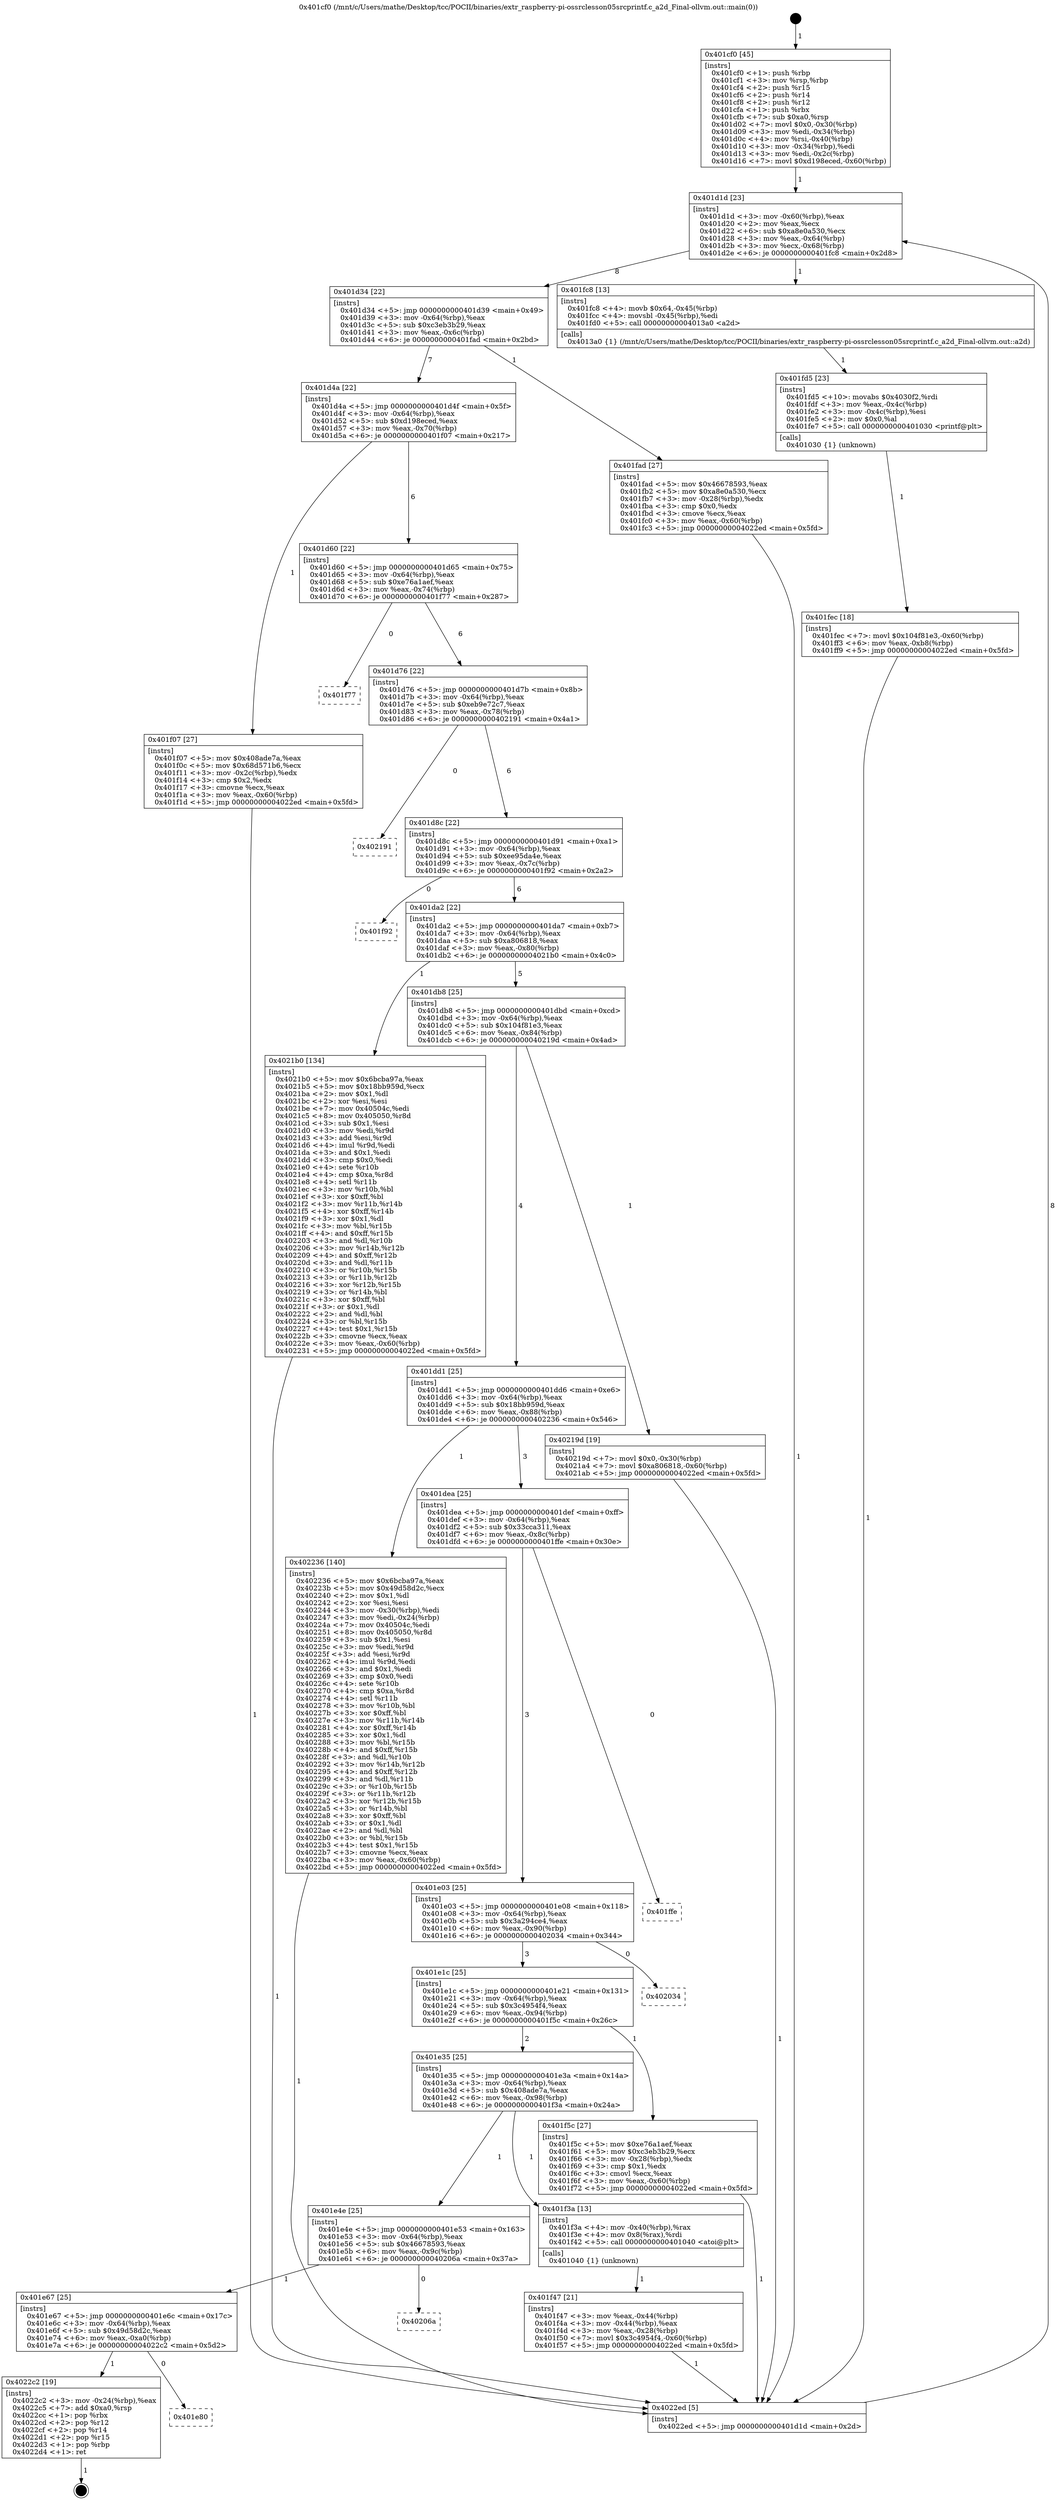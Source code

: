 digraph "0x401cf0" {
  label = "0x401cf0 (/mnt/c/Users/mathe/Desktop/tcc/POCII/binaries/extr_raspberry-pi-ossrclesson05srcprintf.c_a2d_Final-ollvm.out::main(0))"
  labelloc = "t"
  node[shape=record]

  Entry [label="",width=0.3,height=0.3,shape=circle,fillcolor=black,style=filled]
  "0x401d1d" [label="{
     0x401d1d [23]\l
     | [instrs]\l
     &nbsp;&nbsp;0x401d1d \<+3\>: mov -0x60(%rbp),%eax\l
     &nbsp;&nbsp;0x401d20 \<+2\>: mov %eax,%ecx\l
     &nbsp;&nbsp;0x401d22 \<+6\>: sub $0xa8e0a530,%ecx\l
     &nbsp;&nbsp;0x401d28 \<+3\>: mov %eax,-0x64(%rbp)\l
     &nbsp;&nbsp;0x401d2b \<+3\>: mov %ecx,-0x68(%rbp)\l
     &nbsp;&nbsp;0x401d2e \<+6\>: je 0000000000401fc8 \<main+0x2d8\>\l
  }"]
  "0x401fc8" [label="{
     0x401fc8 [13]\l
     | [instrs]\l
     &nbsp;&nbsp;0x401fc8 \<+4\>: movb $0x64,-0x45(%rbp)\l
     &nbsp;&nbsp;0x401fcc \<+4\>: movsbl -0x45(%rbp),%edi\l
     &nbsp;&nbsp;0x401fd0 \<+5\>: call 00000000004013a0 \<a2d\>\l
     | [calls]\l
     &nbsp;&nbsp;0x4013a0 \{1\} (/mnt/c/Users/mathe/Desktop/tcc/POCII/binaries/extr_raspberry-pi-ossrclesson05srcprintf.c_a2d_Final-ollvm.out::a2d)\l
  }"]
  "0x401d34" [label="{
     0x401d34 [22]\l
     | [instrs]\l
     &nbsp;&nbsp;0x401d34 \<+5\>: jmp 0000000000401d39 \<main+0x49\>\l
     &nbsp;&nbsp;0x401d39 \<+3\>: mov -0x64(%rbp),%eax\l
     &nbsp;&nbsp;0x401d3c \<+5\>: sub $0xc3eb3b29,%eax\l
     &nbsp;&nbsp;0x401d41 \<+3\>: mov %eax,-0x6c(%rbp)\l
     &nbsp;&nbsp;0x401d44 \<+6\>: je 0000000000401fad \<main+0x2bd\>\l
  }"]
  Exit [label="",width=0.3,height=0.3,shape=circle,fillcolor=black,style=filled,peripheries=2]
  "0x401fad" [label="{
     0x401fad [27]\l
     | [instrs]\l
     &nbsp;&nbsp;0x401fad \<+5\>: mov $0x46678593,%eax\l
     &nbsp;&nbsp;0x401fb2 \<+5\>: mov $0xa8e0a530,%ecx\l
     &nbsp;&nbsp;0x401fb7 \<+3\>: mov -0x28(%rbp),%edx\l
     &nbsp;&nbsp;0x401fba \<+3\>: cmp $0x0,%edx\l
     &nbsp;&nbsp;0x401fbd \<+3\>: cmove %ecx,%eax\l
     &nbsp;&nbsp;0x401fc0 \<+3\>: mov %eax,-0x60(%rbp)\l
     &nbsp;&nbsp;0x401fc3 \<+5\>: jmp 00000000004022ed \<main+0x5fd\>\l
  }"]
  "0x401d4a" [label="{
     0x401d4a [22]\l
     | [instrs]\l
     &nbsp;&nbsp;0x401d4a \<+5\>: jmp 0000000000401d4f \<main+0x5f\>\l
     &nbsp;&nbsp;0x401d4f \<+3\>: mov -0x64(%rbp),%eax\l
     &nbsp;&nbsp;0x401d52 \<+5\>: sub $0xd198eced,%eax\l
     &nbsp;&nbsp;0x401d57 \<+3\>: mov %eax,-0x70(%rbp)\l
     &nbsp;&nbsp;0x401d5a \<+6\>: je 0000000000401f07 \<main+0x217\>\l
  }"]
  "0x401e80" [label="{
     0x401e80\l
  }", style=dashed]
  "0x401f07" [label="{
     0x401f07 [27]\l
     | [instrs]\l
     &nbsp;&nbsp;0x401f07 \<+5\>: mov $0x408ade7a,%eax\l
     &nbsp;&nbsp;0x401f0c \<+5\>: mov $0x68d571b6,%ecx\l
     &nbsp;&nbsp;0x401f11 \<+3\>: mov -0x2c(%rbp),%edx\l
     &nbsp;&nbsp;0x401f14 \<+3\>: cmp $0x2,%edx\l
     &nbsp;&nbsp;0x401f17 \<+3\>: cmovne %ecx,%eax\l
     &nbsp;&nbsp;0x401f1a \<+3\>: mov %eax,-0x60(%rbp)\l
     &nbsp;&nbsp;0x401f1d \<+5\>: jmp 00000000004022ed \<main+0x5fd\>\l
  }"]
  "0x401d60" [label="{
     0x401d60 [22]\l
     | [instrs]\l
     &nbsp;&nbsp;0x401d60 \<+5\>: jmp 0000000000401d65 \<main+0x75\>\l
     &nbsp;&nbsp;0x401d65 \<+3\>: mov -0x64(%rbp),%eax\l
     &nbsp;&nbsp;0x401d68 \<+5\>: sub $0xe76a1aef,%eax\l
     &nbsp;&nbsp;0x401d6d \<+3\>: mov %eax,-0x74(%rbp)\l
     &nbsp;&nbsp;0x401d70 \<+6\>: je 0000000000401f77 \<main+0x287\>\l
  }"]
  "0x4022ed" [label="{
     0x4022ed [5]\l
     | [instrs]\l
     &nbsp;&nbsp;0x4022ed \<+5\>: jmp 0000000000401d1d \<main+0x2d\>\l
  }"]
  "0x401cf0" [label="{
     0x401cf0 [45]\l
     | [instrs]\l
     &nbsp;&nbsp;0x401cf0 \<+1\>: push %rbp\l
     &nbsp;&nbsp;0x401cf1 \<+3\>: mov %rsp,%rbp\l
     &nbsp;&nbsp;0x401cf4 \<+2\>: push %r15\l
     &nbsp;&nbsp;0x401cf6 \<+2\>: push %r14\l
     &nbsp;&nbsp;0x401cf8 \<+2\>: push %r12\l
     &nbsp;&nbsp;0x401cfa \<+1\>: push %rbx\l
     &nbsp;&nbsp;0x401cfb \<+7\>: sub $0xa0,%rsp\l
     &nbsp;&nbsp;0x401d02 \<+7\>: movl $0x0,-0x30(%rbp)\l
     &nbsp;&nbsp;0x401d09 \<+3\>: mov %edi,-0x34(%rbp)\l
     &nbsp;&nbsp;0x401d0c \<+4\>: mov %rsi,-0x40(%rbp)\l
     &nbsp;&nbsp;0x401d10 \<+3\>: mov -0x34(%rbp),%edi\l
     &nbsp;&nbsp;0x401d13 \<+3\>: mov %edi,-0x2c(%rbp)\l
     &nbsp;&nbsp;0x401d16 \<+7\>: movl $0xd198eced,-0x60(%rbp)\l
  }"]
  "0x4022c2" [label="{
     0x4022c2 [19]\l
     | [instrs]\l
     &nbsp;&nbsp;0x4022c2 \<+3\>: mov -0x24(%rbp),%eax\l
     &nbsp;&nbsp;0x4022c5 \<+7\>: add $0xa0,%rsp\l
     &nbsp;&nbsp;0x4022cc \<+1\>: pop %rbx\l
     &nbsp;&nbsp;0x4022cd \<+2\>: pop %r12\l
     &nbsp;&nbsp;0x4022cf \<+2\>: pop %r14\l
     &nbsp;&nbsp;0x4022d1 \<+2\>: pop %r15\l
     &nbsp;&nbsp;0x4022d3 \<+1\>: pop %rbp\l
     &nbsp;&nbsp;0x4022d4 \<+1\>: ret\l
  }"]
  "0x401f77" [label="{
     0x401f77\l
  }", style=dashed]
  "0x401d76" [label="{
     0x401d76 [22]\l
     | [instrs]\l
     &nbsp;&nbsp;0x401d76 \<+5\>: jmp 0000000000401d7b \<main+0x8b\>\l
     &nbsp;&nbsp;0x401d7b \<+3\>: mov -0x64(%rbp),%eax\l
     &nbsp;&nbsp;0x401d7e \<+5\>: sub $0xeb9e72c7,%eax\l
     &nbsp;&nbsp;0x401d83 \<+3\>: mov %eax,-0x78(%rbp)\l
     &nbsp;&nbsp;0x401d86 \<+6\>: je 0000000000402191 \<main+0x4a1\>\l
  }"]
  "0x401e67" [label="{
     0x401e67 [25]\l
     | [instrs]\l
     &nbsp;&nbsp;0x401e67 \<+5\>: jmp 0000000000401e6c \<main+0x17c\>\l
     &nbsp;&nbsp;0x401e6c \<+3\>: mov -0x64(%rbp),%eax\l
     &nbsp;&nbsp;0x401e6f \<+5\>: sub $0x49d58d2c,%eax\l
     &nbsp;&nbsp;0x401e74 \<+6\>: mov %eax,-0xa0(%rbp)\l
     &nbsp;&nbsp;0x401e7a \<+6\>: je 00000000004022c2 \<main+0x5d2\>\l
  }"]
  "0x402191" [label="{
     0x402191\l
  }", style=dashed]
  "0x401d8c" [label="{
     0x401d8c [22]\l
     | [instrs]\l
     &nbsp;&nbsp;0x401d8c \<+5\>: jmp 0000000000401d91 \<main+0xa1\>\l
     &nbsp;&nbsp;0x401d91 \<+3\>: mov -0x64(%rbp),%eax\l
     &nbsp;&nbsp;0x401d94 \<+5\>: sub $0xee95da4e,%eax\l
     &nbsp;&nbsp;0x401d99 \<+3\>: mov %eax,-0x7c(%rbp)\l
     &nbsp;&nbsp;0x401d9c \<+6\>: je 0000000000401f92 \<main+0x2a2\>\l
  }"]
  "0x40206a" [label="{
     0x40206a\l
  }", style=dashed]
  "0x401f92" [label="{
     0x401f92\l
  }", style=dashed]
  "0x401da2" [label="{
     0x401da2 [22]\l
     | [instrs]\l
     &nbsp;&nbsp;0x401da2 \<+5\>: jmp 0000000000401da7 \<main+0xb7\>\l
     &nbsp;&nbsp;0x401da7 \<+3\>: mov -0x64(%rbp),%eax\l
     &nbsp;&nbsp;0x401daa \<+5\>: sub $0xa806818,%eax\l
     &nbsp;&nbsp;0x401daf \<+3\>: mov %eax,-0x80(%rbp)\l
     &nbsp;&nbsp;0x401db2 \<+6\>: je 00000000004021b0 \<main+0x4c0\>\l
  }"]
  "0x401fec" [label="{
     0x401fec [18]\l
     | [instrs]\l
     &nbsp;&nbsp;0x401fec \<+7\>: movl $0x104f81e3,-0x60(%rbp)\l
     &nbsp;&nbsp;0x401ff3 \<+6\>: mov %eax,-0xb8(%rbp)\l
     &nbsp;&nbsp;0x401ff9 \<+5\>: jmp 00000000004022ed \<main+0x5fd\>\l
  }"]
  "0x4021b0" [label="{
     0x4021b0 [134]\l
     | [instrs]\l
     &nbsp;&nbsp;0x4021b0 \<+5\>: mov $0x6bcba97a,%eax\l
     &nbsp;&nbsp;0x4021b5 \<+5\>: mov $0x18bb959d,%ecx\l
     &nbsp;&nbsp;0x4021ba \<+2\>: mov $0x1,%dl\l
     &nbsp;&nbsp;0x4021bc \<+2\>: xor %esi,%esi\l
     &nbsp;&nbsp;0x4021be \<+7\>: mov 0x40504c,%edi\l
     &nbsp;&nbsp;0x4021c5 \<+8\>: mov 0x405050,%r8d\l
     &nbsp;&nbsp;0x4021cd \<+3\>: sub $0x1,%esi\l
     &nbsp;&nbsp;0x4021d0 \<+3\>: mov %edi,%r9d\l
     &nbsp;&nbsp;0x4021d3 \<+3\>: add %esi,%r9d\l
     &nbsp;&nbsp;0x4021d6 \<+4\>: imul %r9d,%edi\l
     &nbsp;&nbsp;0x4021da \<+3\>: and $0x1,%edi\l
     &nbsp;&nbsp;0x4021dd \<+3\>: cmp $0x0,%edi\l
     &nbsp;&nbsp;0x4021e0 \<+4\>: sete %r10b\l
     &nbsp;&nbsp;0x4021e4 \<+4\>: cmp $0xa,%r8d\l
     &nbsp;&nbsp;0x4021e8 \<+4\>: setl %r11b\l
     &nbsp;&nbsp;0x4021ec \<+3\>: mov %r10b,%bl\l
     &nbsp;&nbsp;0x4021ef \<+3\>: xor $0xff,%bl\l
     &nbsp;&nbsp;0x4021f2 \<+3\>: mov %r11b,%r14b\l
     &nbsp;&nbsp;0x4021f5 \<+4\>: xor $0xff,%r14b\l
     &nbsp;&nbsp;0x4021f9 \<+3\>: xor $0x1,%dl\l
     &nbsp;&nbsp;0x4021fc \<+3\>: mov %bl,%r15b\l
     &nbsp;&nbsp;0x4021ff \<+4\>: and $0xff,%r15b\l
     &nbsp;&nbsp;0x402203 \<+3\>: and %dl,%r10b\l
     &nbsp;&nbsp;0x402206 \<+3\>: mov %r14b,%r12b\l
     &nbsp;&nbsp;0x402209 \<+4\>: and $0xff,%r12b\l
     &nbsp;&nbsp;0x40220d \<+3\>: and %dl,%r11b\l
     &nbsp;&nbsp;0x402210 \<+3\>: or %r10b,%r15b\l
     &nbsp;&nbsp;0x402213 \<+3\>: or %r11b,%r12b\l
     &nbsp;&nbsp;0x402216 \<+3\>: xor %r12b,%r15b\l
     &nbsp;&nbsp;0x402219 \<+3\>: or %r14b,%bl\l
     &nbsp;&nbsp;0x40221c \<+3\>: xor $0xff,%bl\l
     &nbsp;&nbsp;0x40221f \<+3\>: or $0x1,%dl\l
     &nbsp;&nbsp;0x402222 \<+2\>: and %dl,%bl\l
     &nbsp;&nbsp;0x402224 \<+3\>: or %bl,%r15b\l
     &nbsp;&nbsp;0x402227 \<+4\>: test $0x1,%r15b\l
     &nbsp;&nbsp;0x40222b \<+3\>: cmovne %ecx,%eax\l
     &nbsp;&nbsp;0x40222e \<+3\>: mov %eax,-0x60(%rbp)\l
     &nbsp;&nbsp;0x402231 \<+5\>: jmp 00000000004022ed \<main+0x5fd\>\l
  }"]
  "0x401db8" [label="{
     0x401db8 [25]\l
     | [instrs]\l
     &nbsp;&nbsp;0x401db8 \<+5\>: jmp 0000000000401dbd \<main+0xcd\>\l
     &nbsp;&nbsp;0x401dbd \<+3\>: mov -0x64(%rbp),%eax\l
     &nbsp;&nbsp;0x401dc0 \<+5\>: sub $0x104f81e3,%eax\l
     &nbsp;&nbsp;0x401dc5 \<+6\>: mov %eax,-0x84(%rbp)\l
     &nbsp;&nbsp;0x401dcb \<+6\>: je 000000000040219d \<main+0x4ad\>\l
  }"]
  "0x401fd5" [label="{
     0x401fd5 [23]\l
     | [instrs]\l
     &nbsp;&nbsp;0x401fd5 \<+10\>: movabs $0x4030f2,%rdi\l
     &nbsp;&nbsp;0x401fdf \<+3\>: mov %eax,-0x4c(%rbp)\l
     &nbsp;&nbsp;0x401fe2 \<+3\>: mov -0x4c(%rbp),%esi\l
     &nbsp;&nbsp;0x401fe5 \<+2\>: mov $0x0,%al\l
     &nbsp;&nbsp;0x401fe7 \<+5\>: call 0000000000401030 \<printf@plt\>\l
     | [calls]\l
     &nbsp;&nbsp;0x401030 \{1\} (unknown)\l
  }"]
  "0x40219d" [label="{
     0x40219d [19]\l
     | [instrs]\l
     &nbsp;&nbsp;0x40219d \<+7\>: movl $0x0,-0x30(%rbp)\l
     &nbsp;&nbsp;0x4021a4 \<+7\>: movl $0xa806818,-0x60(%rbp)\l
     &nbsp;&nbsp;0x4021ab \<+5\>: jmp 00000000004022ed \<main+0x5fd\>\l
  }"]
  "0x401dd1" [label="{
     0x401dd1 [25]\l
     | [instrs]\l
     &nbsp;&nbsp;0x401dd1 \<+5\>: jmp 0000000000401dd6 \<main+0xe6\>\l
     &nbsp;&nbsp;0x401dd6 \<+3\>: mov -0x64(%rbp),%eax\l
     &nbsp;&nbsp;0x401dd9 \<+5\>: sub $0x18bb959d,%eax\l
     &nbsp;&nbsp;0x401dde \<+6\>: mov %eax,-0x88(%rbp)\l
     &nbsp;&nbsp;0x401de4 \<+6\>: je 0000000000402236 \<main+0x546\>\l
  }"]
  "0x401f47" [label="{
     0x401f47 [21]\l
     | [instrs]\l
     &nbsp;&nbsp;0x401f47 \<+3\>: mov %eax,-0x44(%rbp)\l
     &nbsp;&nbsp;0x401f4a \<+3\>: mov -0x44(%rbp),%eax\l
     &nbsp;&nbsp;0x401f4d \<+3\>: mov %eax,-0x28(%rbp)\l
     &nbsp;&nbsp;0x401f50 \<+7\>: movl $0x3c4954f4,-0x60(%rbp)\l
     &nbsp;&nbsp;0x401f57 \<+5\>: jmp 00000000004022ed \<main+0x5fd\>\l
  }"]
  "0x402236" [label="{
     0x402236 [140]\l
     | [instrs]\l
     &nbsp;&nbsp;0x402236 \<+5\>: mov $0x6bcba97a,%eax\l
     &nbsp;&nbsp;0x40223b \<+5\>: mov $0x49d58d2c,%ecx\l
     &nbsp;&nbsp;0x402240 \<+2\>: mov $0x1,%dl\l
     &nbsp;&nbsp;0x402242 \<+2\>: xor %esi,%esi\l
     &nbsp;&nbsp;0x402244 \<+3\>: mov -0x30(%rbp),%edi\l
     &nbsp;&nbsp;0x402247 \<+3\>: mov %edi,-0x24(%rbp)\l
     &nbsp;&nbsp;0x40224a \<+7\>: mov 0x40504c,%edi\l
     &nbsp;&nbsp;0x402251 \<+8\>: mov 0x405050,%r8d\l
     &nbsp;&nbsp;0x402259 \<+3\>: sub $0x1,%esi\l
     &nbsp;&nbsp;0x40225c \<+3\>: mov %edi,%r9d\l
     &nbsp;&nbsp;0x40225f \<+3\>: add %esi,%r9d\l
     &nbsp;&nbsp;0x402262 \<+4\>: imul %r9d,%edi\l
     &nbsp;&nbsp;0x402266 \<+3\>: and $0x1,%edi\l
     &nbsp;&nbsp;0x402269 \<+3\>: cmp $0x0,%edi\l
     &nbsp;&nbsp;0x40226c \<+4\>: sete %r10b\l
     &nbsp;&nbsp;0x402270 \<+4\>: cmp $0xa,%r8d\l
     &nbsp;&nbsp;0x402274 \<+4\>: setl %r11b\l
     &nbsp;&nbsp;0x402278 \<+3\>: mov %r10b,%bl\l
     &nbsp;&nbsp;0x40227b \<+3\>: xor $0xff,%bl\l
     &nbsp;&nbsp;0x40227e \<+3\>: mov %r11b,%r14b\l
     &nbsp;&nbsp;0x402281 \<+4\>: xor $0xff,%r14b\l
     &nbsp;&nbsp;0x402285 \<+3\>: xor $0x1,%dl\l
     &nbsp;&nbsp;0x402288 \<+3\>: mov %bl,%r15b\l
     &nbsp;&nbsp;0x40228b \<+4\>: and $0xff,%r15b\l
     &nbsp;&nbsp;0x40228f \<+3\>: and %dl,%r10b\l
     &nbsp;&nbsp;0x402292 \<+3\>: mov %r14b,%r12b\l
     &nbsp;&nbsp;0x402295 \<+4\>: and $0xff,%r12b\l
     &nbsp;&nbsp;0x402299 \<+3\>: and %dl,%r11b\l
     &nbsp;&nbsp;0x40229c \<+3\>: or %r10b,%r15b\l
     &nbsp;&nbsp;0x40229f \<+3\>: or %r11b,%r12b\l
     &nbsp;&nbsp;0x4022a2 \<+3\>: xor %r12b,%r15b\l
     &nbsp;&nbsp;0x4022a5 \<+3\>: or %r14b,%bl\l
     &nbsp;&nbsp;0x4022a8 \<+3\>: xor $0xff,%bl\l
     &nbsp;&nbsp;0x4022ab \<+3\>: or $0x1,%dl\l
     &nbsp;&nbsp;0x4022ae \<+2\>: and %dl,%bl\l
     &nbsp;&nbsp;0x4022b0 \<+3\>: or %bl,%r15b\l
     &nbsp;&nbsp;0x4022b3 \<+4\>: test $0x1,%r15b\l
     &nbsp;&nbsp;0x4022b7 \<+3\>: cmovne %ecx,%eax\l
     &nbsp;&nbsp;0x4022ba \<+3\>: mov %eax,-0x60(%rbp)\l
     &nbsp;&nbsp;0x4022bd \<+5\>: jmp 00000000004022ed \<main+0x5fd\>\l
  }"]
  "0x401dea" [label="{
     0x401dea [25]\l
     | [instrs]\l
     &nbsp;&nbsp;0x401dea \<+5\>: jmp 0000000000401def \<main+0xff\>\l
     &nbsp;&nbsp;0x401def \<+3\>: mov -0x64(%rbp),%eax\l
     &nbsp;&nbsp;0x401df2 \<+5\>: sub $0x33cca311,%eax\l
     &nbsp;&nbsp;0x401df7 \<+6\>: mov %eax,-0x8c(%rbp)\l
     &nbsp;&nbsp;0x401dfd \<+6\>: je 0000000000401ffe \<main+0x30e\>\l
  }"]
  "0x401e4e" [label="{
     0x401e4e [25]\l
     | [instrs]\l
     &nbsp;&nbsp;0x401e4e \<+5\>: jmp 0000000000401e53 \<main+0x163\>\l
     &nbsp;&nbsp;0x401e53 \<+3\>: mov -0x64(%rbp),%eax\l
     &nbsp;&nbsp;0x401e56 \<+5\>: sub $0x46678593,%eax\l
     &nbsp;&nbsp;0x401e5b \<+6\>: mov %eax,-0x9c(%rbp)\l
     &nbsp;&nbsp;0x401e61 \<+6\>: je 000000000040206a \<main+0x37a\>\l
  }"]
  "0x401ffe" [label="{
     0x401ffe\l
  }", style=dashed]
  "0x401e03" [label="{
     0x401e03 [25]\l
     | [instrs]\l
     &nbsp;&nbsp;0x401e03 \<+5\>: jmp 0000000000401e08 \<main+0x118\>\l
     &nbsp;&nbsp;0x401e08 \<+3\>: mov -0x64(%rbp),%eax\l
     &nbsp;&nbsp;0x401e0b \<+5\>: sub $0x3a294ce4,%eax\l
     &nbsp;&nbsp;0x401e10 \<+6\>: mov %eax,-0x90(%rbp)\l
     &nbsp;&nbsp;0x401e16 \<+6\>: je 0000000000402034 \<main+0x344\>\l
  }"]
  "0x401f3a" [label="{
     0x401f3a [13]\l
     | [instrs]\l
     &nbsp;&nbsp;0x401f3a \<+4\>: mov -0x40(%rbp),%rax\l
     &nbsp;&nbsp;0x401f3e \<+4\>: mov 0x8(%rax),%rdi\l
     &nbsp;&nbsp;0x401f42 \<+5\>: call 0000000000401040 \<atoi@plt\>\l
     | [calls]\l
     &nbsp;&nbsp;0x401040 \{1\} (unknown)\l
  }"]
  "0x402034" [label="{
     0x402034\l
  }", style=dashed]
  "0x401e1c" [label="{
     0x401e1c [25]\l
     | [instrs]\l
     &nbsp;&nbsp;0x401e1c \<+5\>: jmp 0000000000401e21 \<main+0x131\>\l
     &nbsp;&nbsp;0x401e21 \<+3\>: mov -0x64(%rbp),%eax\l
     &nbsp;&nbsp;0x401e24 \<+5\>: sub $0x3c4954f4,%eax\l
     &nbsp;&nbsp;0x401e29 \<+6\>: mov %eax,-0x94(%rbp)\l
     &nbsp;&nbsp;0x401e2f \<+6\>: je 0000000000401f5c \<main+0x26c\>\l
  }"]
  "0x401e35" [label="{
     0x401e35 [25]\l
     | [instrs]\l
     &nbsp;&nbsp;0x401e35 \<+5\>: jmp 0000000000401e3a \<main+0x14a\>\l
     &nbsp;&nbsp;0x401e3a \<+3\>: mov -0x64(%rbp),%eax\l
     &nbsp;&nbsp;0x401e3d \<+5\>: sub $0x408ade7a,%eax\l
     &nbsp;&nbsp;0x401e42 \<+6\>: mov %eax,-0x98(%rbp)\l
     &nbsp;&nbsp;0x401e48 \<+6\>: je 0000000000401f3a \<main+0x24a\>\l
  }"]
  "0x401f5c" [label="{
     0x401f5c [27]\l
     | [instrs]\l
     &nbsp;&nbsp;0x401f5c \<+5\>: mov $0xe76a1aef,%eax\l
     &nbsp;&nbsp;0x401f61 \<+5\>: mov $0xc3eb3b29,%ecx\l
     &nbsp;&nbsp;0x401f66 \<+3\>: mov -0x28(%rbp),%edx\l
     &nbsp;&nbsp;0x401f69 \<+3\>: cmp $0x1,%edx\l
     &nbsp;&nbsp;0x401f6c \<+3\>: cmovl %ecx,%eax\l
     &nbsp;&nbsp;0x401f6f \<+3\>: mov %eax,-0x60(%rbp)\l
     &nbsp;&nbsp;0x401f72 \<+5\>: jmp 00000000004022ed \<main+0x5fd\>\l
  }"]
  Entry -> "0x401cf0" [label=" 1"]
  "0x401d1d" -> "0x401fc8" [label=" 1"]
  "0x401d1d" -> "0x401d34" [label=" 8"]
  "0x4022c2" -> Exit [label=" 1"]
  "0x401d34" -> "0x401fad" [label=" 1"]
  "0x401d34" -> "0x401d4a" [label=" 7"]
  "0x401e67" -> "0x401e80" [label=" 0"]
  "0x401d4a" -> "0x401f07" [label=" 1"]
  "0x401d4a" -> "0x401d60" [label=" 6"]
  "0x401f07" -> "0x4022ed" [label=" 1"]
  "0x401cf0" -> "0x401d1d" [label=" 1"]
  "0x4022ed" -> "0x401d1d" [label=" 8"]
  "0x401e67" -> "0x4022c2" [label=" 1"]
  "0x401d60" -> "0x401f77" [label=" 0"]
  "0x401d60" -> "0x401d76" [label=" 6"]
  "0x401e4e" -> "0x401e67" [label=" 1"]
  "0x401d76" -> "0x402191" [label=" 0"]
  "0x401d76" -> "0x401d8c" [label=" 6"]
  "0x401e4e" -> "0x40206a" [label=" 0"]
  "0x401d8c" -> "0x401f92" [label=" 0"]
  "0x401d8c" -> "0x401da2" [label=" 6"]
  "0x402236" -> "0x4022ed" [label=" 1"]
  "0x401da2" -> "0x4021b0" [label=" 1"]
  "0x401da2" -> "0x401db8" [label=" 5"]
  "0x4021b0" -> "0x4022ed" [label=" 1"]
  "0x401db8" -> "0x40219d" [label=" 1"]
  "0x401db8" -> "0x401dd1" [label=" 4"]
  "0x40219d" -> "0x4022ed" [label=" 1"]
  "0x401dd1" -> "0x402236" [label=" 1"]
  "0x401dd1" -> "0x401dea" [label=" 3"]
  "0x401fec" -> "0x4022ed" [label=" 1"]
  "0x401dea" -> "0x401ffe" [label=" 0"]
  "0x401dea" -> "0x401e03" [label=" 3"]
  "0x401fd5" -> "0x401fec" [label=" 1"]
  "0x401e03" -> "0x402034" [label=" 0"]
  "0x401e03" -> "0x401e1c" [label=" 3"]
  "0x401fc8" -> "0x401fd5" [label=" 1"]
  "0x401e1c" -> "0x401f5c" [label=" 1"]
  "0x401e1c" -> "0x401e35" [label=" 2"]
  "0x401fad" -> "0x4022ed" [label=" 1"]
  "0x401e35" -> "0x401f3a" [label=" 1"]
  "0x401e35" -> "0x401e4e" [label=" 1"]
  "0x401f3a" -> "0x401f47" [label=" 1"]
  "0x401f47" -> "0x4022ed" [label=" 1"]
  "0x401f5c" -> "0x4022ed" [label=" 1"]
}
